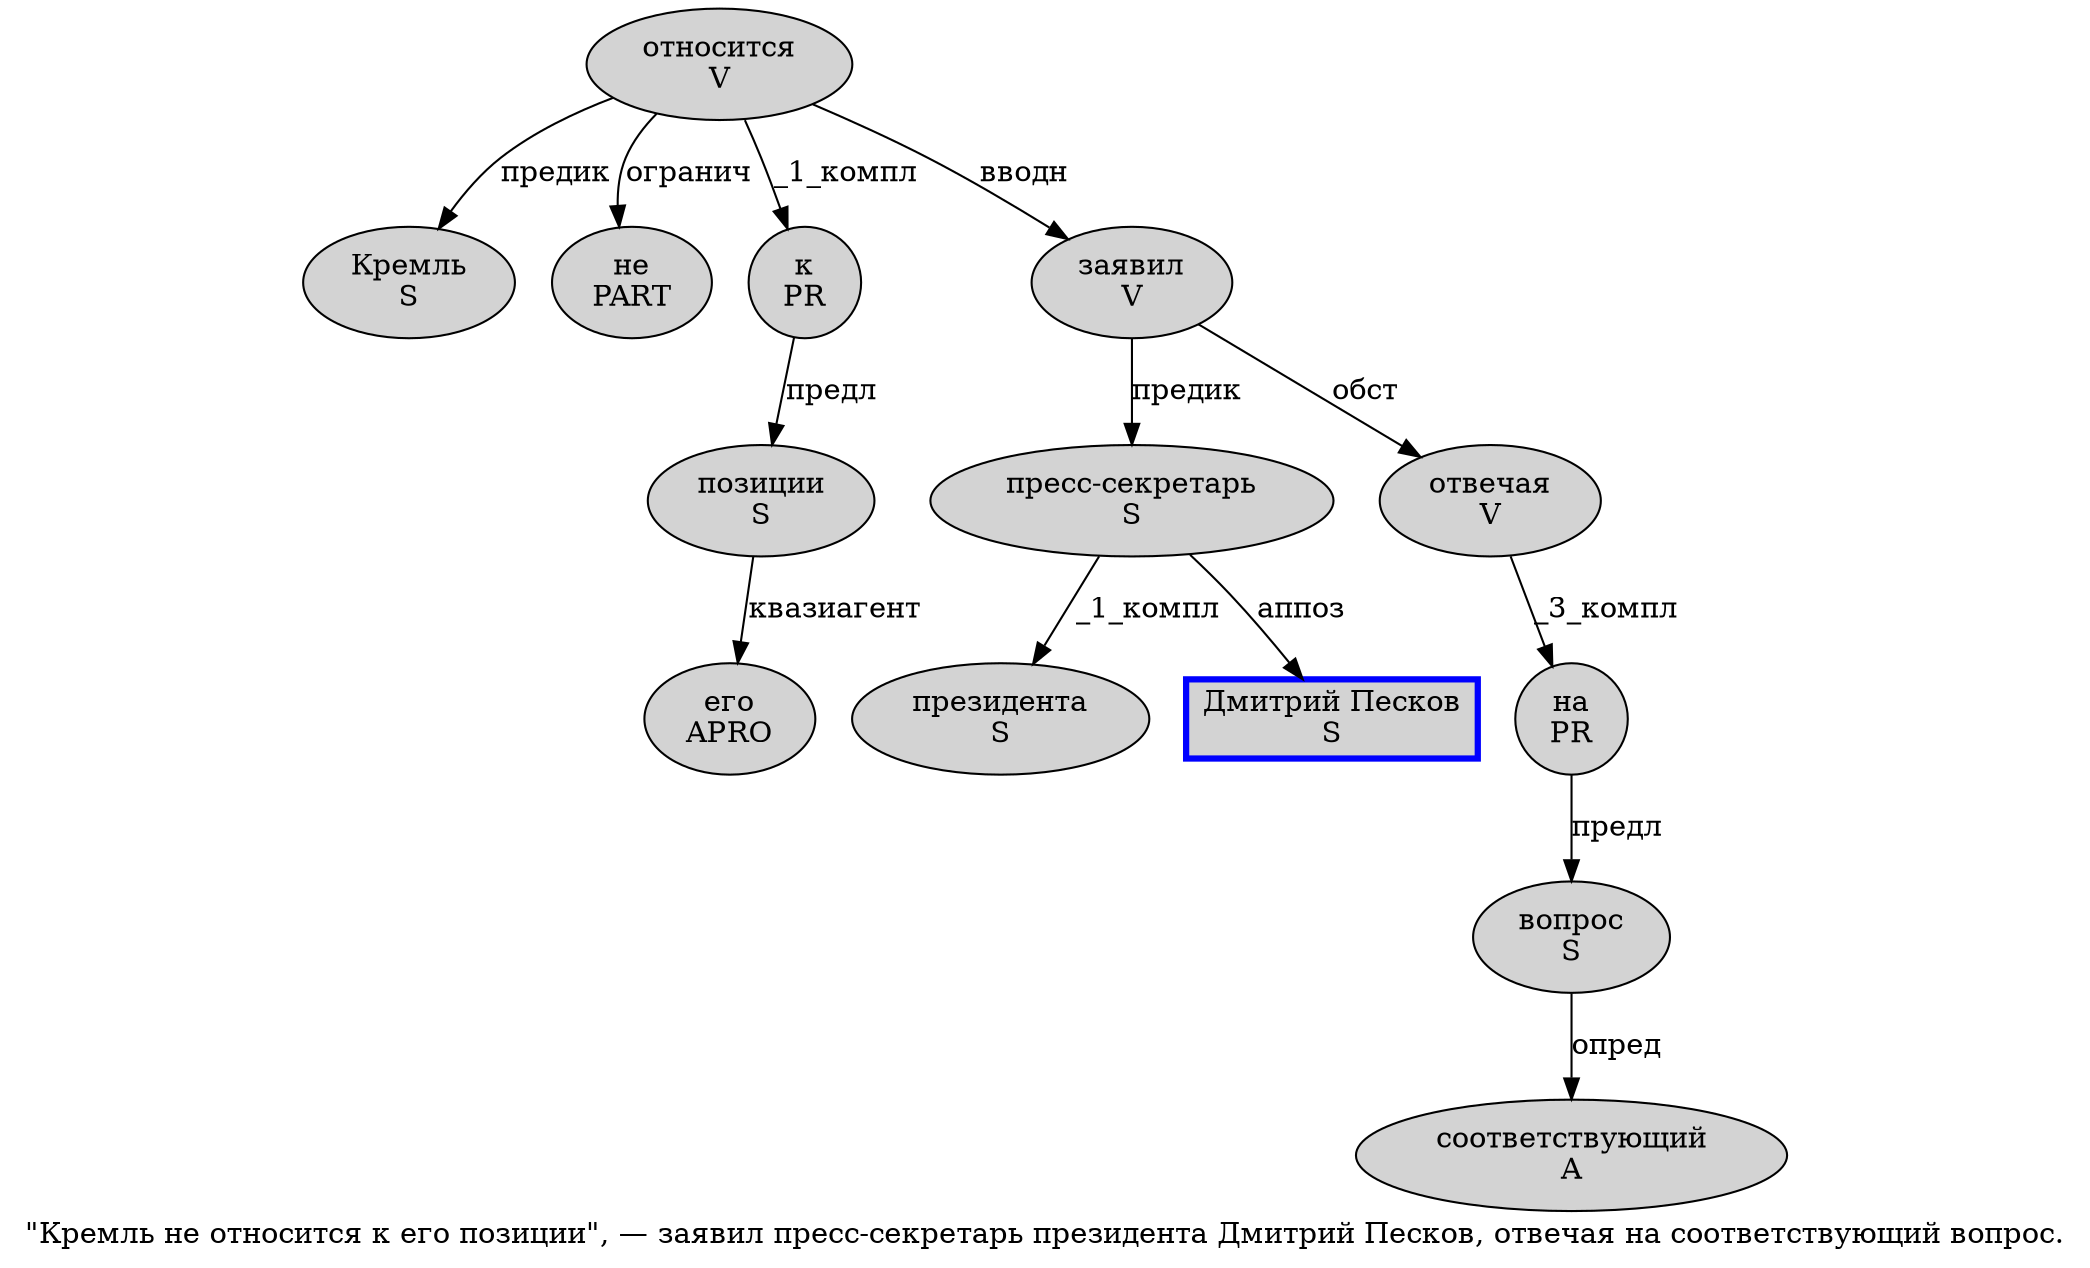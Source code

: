 digraph SENTENCE_724 {
	graph [label="\"Кремль не относится к его позиции\", — заявил пресс-секретарь президента Дмитрий Песков, отвечая на соответствующий вопрос."]
	node [style=filled]
		1 [label="Кремль
S" color="" fillcolor=lightgray penwidth=1 shape=ellipse]
		2 [label="не
PART" color="" fillcolor=lightgray penwidth=1 shape=ellipse]
		3 [label="относится
V" color="" fillcolor=lightgray penwidth=1 shape=ellipse]
		4 [label="к
PR" color="" fillcolor=lightgray penwidth=1 shape=ellipse]
		5 [label="его
APRO" color="" fillcolor=lightgray penwidth=1 shape=ellipse]
		6 [label="позиции
S" color="" fillcolor=lightgray penwidth=1 shape=ellipse]
		10 [label="заявил
V" color="" fillcolor=lightgray penwidth=1 shape=ellipse]
		11 [label="пресс-секретарь
S" color="" fillcolor=lightgray penwidth=1 shape=ellipse]
		12 [label="президента
S" color="" fillcolor=lightgray penwidth=1 shape=ellipse]
		13 [label="Дмитрий Песков
S" color=blue fillcolor=lightgray penwidth=3 shape=box]
		15 [label="отвечая
V" color="" fillcolor=lightgray penwidth=1 shape=ellipse]
		16 [label="на
PR" color="" fillcolor=lightgray penwidth=1 shape=ellipse]
		17 [label="соответствующий
A" color="" fillcolor=lightgray penwidth=1 shape=ellipse]
		18 [label="вопрос
S" color="" fillcolor=lightgray penwidth=1 shape=ellipse]
			11 -> 12 [label="_1_компл"]
			11 -> 13 [label="аппоз"]
			15 -> 16 [label="_3_компл"]
			4 -> 6 [label="предл"]
			3 -> 1 [label="предик"]
			3 -> 2 [label="огранич"]
			3 -> 4 [label="_1_компл"]
			3 -> 10 [label="вводн"]
			10 -> 11 [label="предик"]
			10 -> 15 [label="обст"]
			18 -> 17 [label="опред"]
			6 -> 5 [label="квазиагент"]
			16 -> 18 [label="предл"]
}